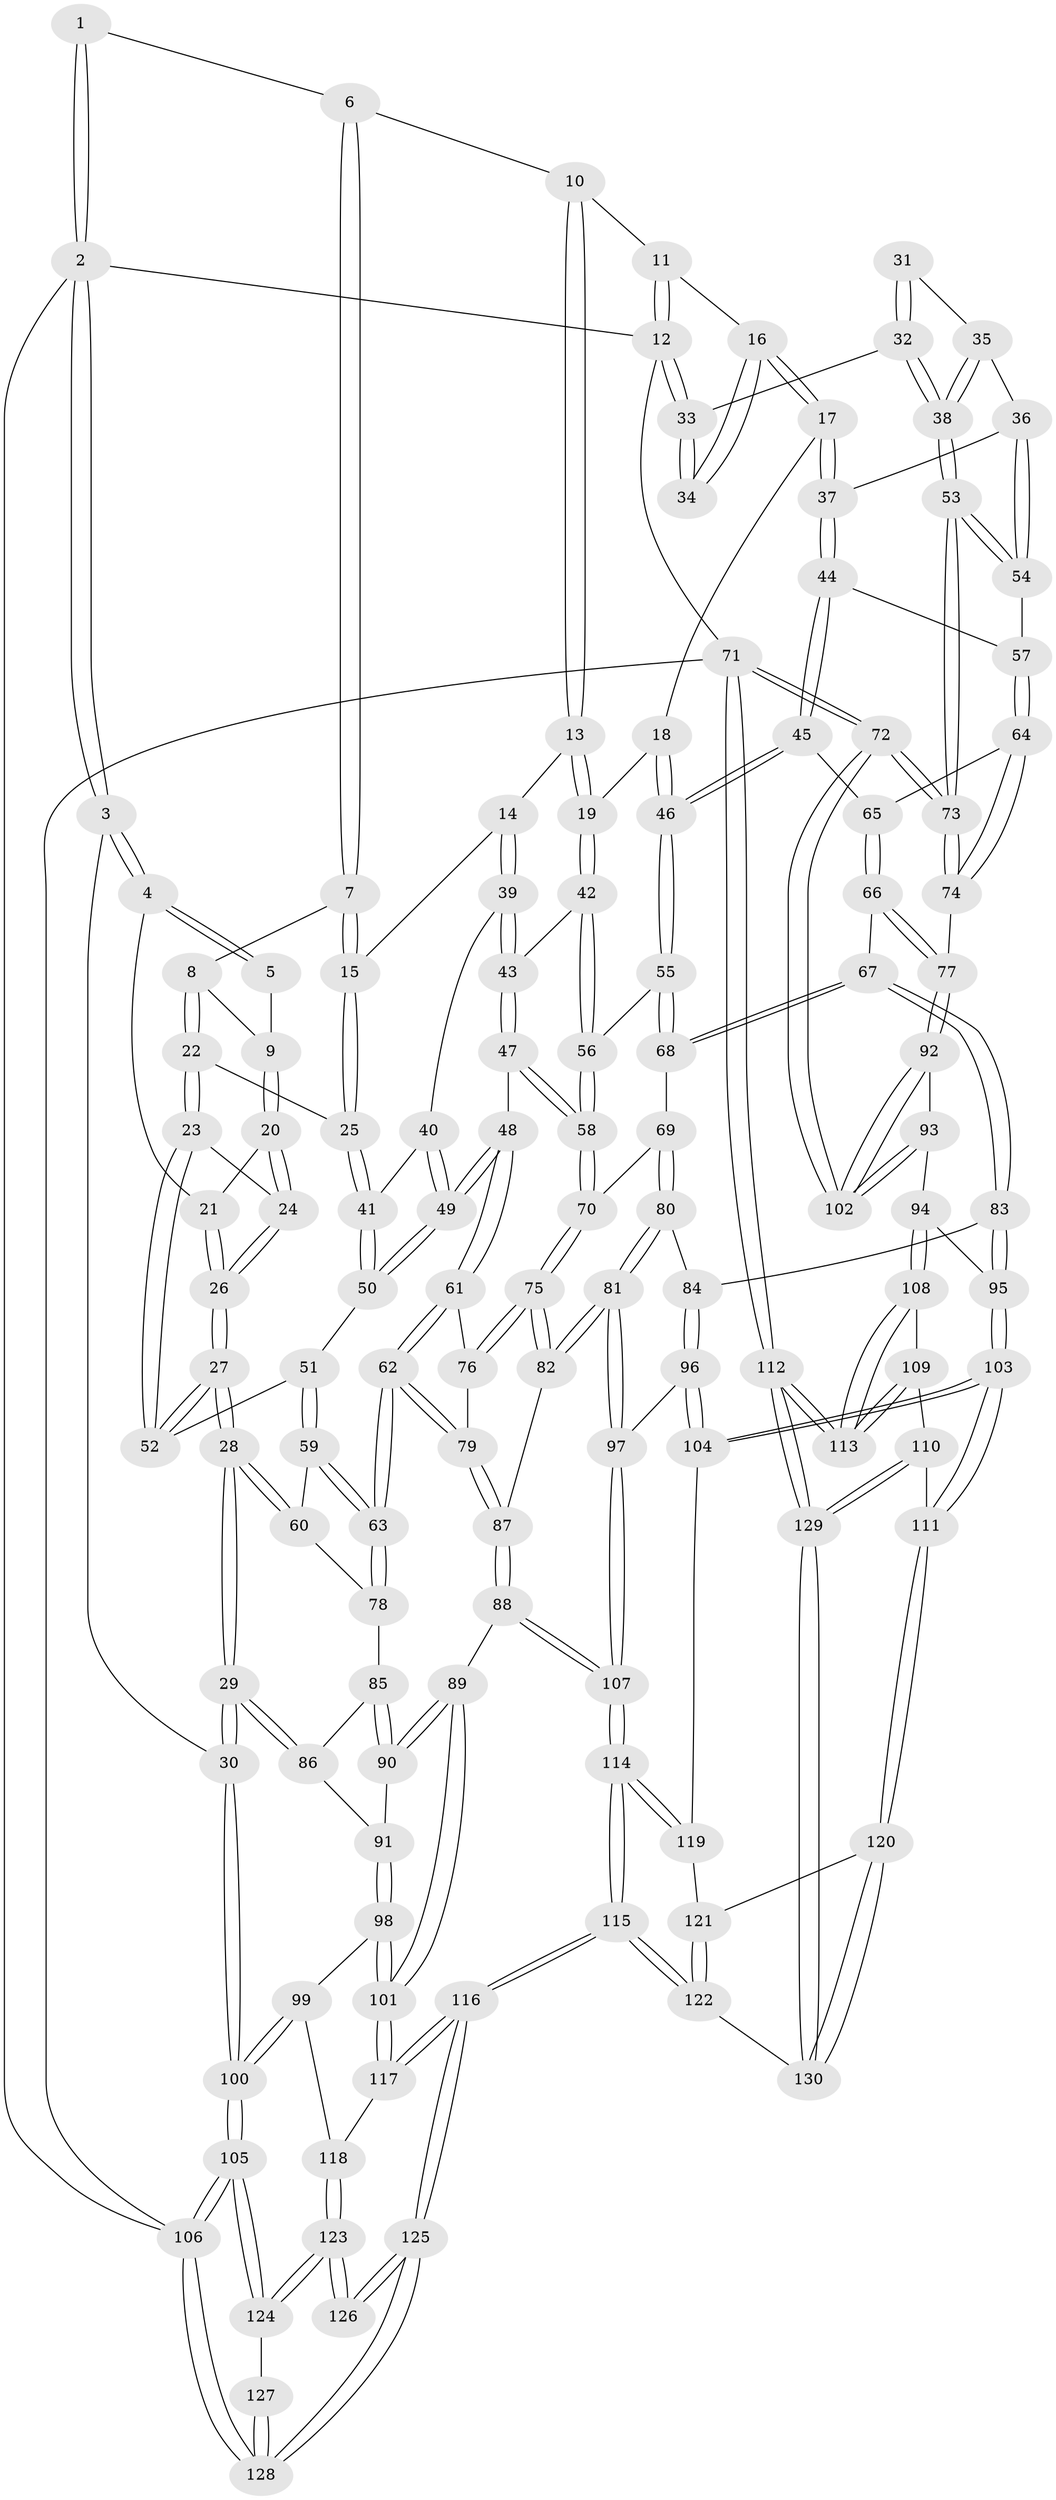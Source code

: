 // coarse degree distribution, {3: 0.18292682926829268, 6: 0.06097560975609756, 4: 0.36585365853658536, 5: 0.3780487804878049, 2: 0.012195121951219513}
// Generated by graph-tools (version 1.1) at 2025/52/02/27/25 19:52:38]
// undirected, 130 vertices, 322 edges
graph export_dot {
graph [start="1"]
  node [color=gray90,style=filled];
  1 [pos="+0.24132695068876328+0"];
  2 [pos="+0+0"];
  3 [pos="+0+0"];
  4 [pos="+0.06184536903071898+0.11431112071228554"];
  5 [pos="+0.17637875093366057+0.0033638296640543844"];
  6 [pos="+0.46371201790146116+0"];
  7 [pos="+0.34672031605904396+0.08453865084689777"];
  8 [pos="+0.20919619483562452+0.10619642663363214"];
  9 [pos="+0.20871032229578354+0.10598513984006842"];
  10 [pos="+0.46692411130889283+0"];
  11 [pos="+0.7659034605414271+0"];
  12 [pos="+1+0"];
  13 [pos="+0.5281134479851294+0.20011092500825703"];
  14 [pos="+0.44612997575127994+0.2347203843671287"];
  15 [pos="+0.344744200449874+0.10072028990422419"];
  16 [pos="+0.794004111758929+0.04108685935580477"];
  17 [pos="+0.7572738006920975+0.16550478311530167"];
  18 [pos="+0.7315773600623081+0.191209963789355"];
  19 [pos="+0.6007746816535007+0.2502712055082065"];
  20 [pos="+0.1431863238511653+0.14982431066942772"];
  21 [pos="+0.0623015408768138+0.1147835622789276"];
  22 [pos="+0.27546224003849185+0.25008165547077044"];
  23 [pos="+0.25216666700878826+0.2576078351954123"];
  24 [pos="+0.14666017806154683+0.15880458418307122"];
  25 [pos="+0.2789644624699543+0.24991593707405627"];
  26 [pos="+0.08634666830530714+0.33617024289175157"];
  27 [pos="+0.08517362896941369+0.3545628999413072"];
  28 [pos="+0+0.4564779884845346"];
  29 [pos="+0+0.45733070497639977"];
  30 [pos="+0+0.4715090232993412"];
  31 [pos="+0.9101404481727643+0.12121845121146553"];
  32 [pos="+1+0.11954424313584752"];
  33 [pos="+1+0.05000062953575692"];
  34 [pos="+0.8688570832894886+0.09105400507235697"];
  35 [pos="+0.9556844873464978+0.19585690306176942"];
  36 [pos="+0.9222441096665646+0.2896788736915693"];
  37 [pos="+0.887668823416724+0.2948623176738128"];
  38 [pos="+1+0.2018560373652417"];
  39 [pos="+0.40615921632224333+0.2715661034817539"];
  40 [pos="+0.39324202523047097+0.2759159899714075"];
  41 [pos="+0.29519265067321276+0.26019238794302074"];
  42 [pos="+0.5938875504006734+0.32593118170855945"];
  43 [pos="+0.4726467375929823+0.3452203679003328"];
  44 [pos="+0.8570694160226968+0.3562415054277513"];
  45 [pos="+0.8008414418228964+0.4072285413177839"];
  46 [pos="+0.7678162135457307+0.4102812574252939"];
  47 [pos="+0.4379160220180077+0.43459577495837065"];
  48 [pos="+0.4131936366740059+0.4430965742230846"];
  49 [pos="+0.39143870544871356+0.4216411356962343"];
  50 [pos="+0.31588289766150784+0.4027600890712882"];
  51 [pos="+0.28280284895581953+0.4216800868442932"];
  52 [pos="+0.15332526187159765+0.3319882415850648"];
  53 [pos="+1+0.36422848003170694"];
  54 [pos="+1+0.3661899554947207"];
  55 [pos="+0.7576776528721324+0.41684934335841417"];
  56 [pos="+0.6127917212845503+0.4018442201735403"];
  57 [pos="+0.9650254391885237+0.43246815404782274"];
  58 [pos="+0.5837144552252689+0.4495633635682707"];
  59 [pos="+0.2642986733742428+0.47176423494588143"];
  60 [pos="+0.15286604236808096+0.483766932544276"];
  61 [pos="+0.41138204528645383+0.4507783172440793"];
  62 [pos="+0.33309996751635096+0.5554130407385299"];
  63 [pos="+0.3171111071216392+0.550400187665363"];
  64 [pos="+0.9242977647673104+0.4813927437362435"];
  65 [pos="+0.8463134468134681+0.44900963130655014"];
  66 [pos="+0.8263424743499672+0.5997276189285421"];
  67 [pos="+0.7760400830467618+0.5950307116208953"];
  68 [pos="+0.7503741640116189+0.53877104646471"];
  69 [pos="+0.6082005430199359+0.5211597224293041"];
  70 [pos="+0.585488316889868+0.49972653888313606"];
  71 [pos="+1+1"];
  72 [pos="+1+0.9700163127719027"];
  73 [pos="+1+0.6027375686109474"];
  74 [pos="+0.9326701658240398+0.5802395008064812"];
  75 [pos="+0.5061665730052767+0.5810580899496542"];
  76 [pos="+0.4651649710845638+0.5390278832234078"];
  77 [pos="+0.8818070517570893+0.6172190826359815"];
  78 [pos="+0.25716242651739346+0.5733883465047478"];
  79 [pos="+0.3392134099680818+0.5659775326420345"];
  80 [pos="+0.6450648250649438+0.6176773637444637"];
  81 [pos="+0.5074661911570073+0.6964404752808272"];
  82 [pos="+0.48033414823465187+0.6725787845423005"];
  83 [pos="+0.7204549567339235+0.6483000089205884"];
  84 [pos="+0.6800707606568557+0.633229099475265"];
  85 [pos="+0.24682003613978798+0.5839780543298746"];
  86 [pos="+0.10811166801746686+0.5818904647479308"];
  87 [pos="+0.38595895625928645+0.6709373033941506"];
  88 [pos="+0.31932191069185684+0.7328969908463848"];
  89 [pos="+0.296294572655103+0.7419588424752955"];
  90 [pos="+0.22723334350198976+0.6636420793373372"];
  91 [pos="+0.15373317592508992+0.6477750571526142"];
  92 [pos="+0.8855322800372843+0.6479860374338928"];
  93 [pos="+0.8508413505489917+0.7478766250356421"];
  94 [pos="+0.8253138805759834+0.7732864392992941"];
  95 [pos="+0.713734337406502+0.7458661501297559"];
  96 [pos="+0.5504629989450586+0.7583602294455228"];
  97 [pos="+0.5255318084838926+0.7302874285974578"];
  98 [pos="+0.12413463433838026+0.7540576388509762"];
  99 [pos="+0.0961879804640604+0.772703091927174"];
  100 [pos="+0+0.7695148824613631"];
  101 [pos="+0.2848446582352093+0.7564896842528116"];
  102 [pos="+1+0.8215330449002612"];
  103 [pos="+0.6371574344111974+0.8133749968018231"];
  104 [pos="+0.5524025082350124+0.7607089083294611"];
  105 [pos="+0+0.8967867672648598"];
  106 [pos="+0+1"];
  107 [pos="+0.40971487748738+0.8358991268966846"];
  108 [pos="+0.8349967876673174+0.8129059829397106"];
  109 [pos="+0.7097886226909214+0.8910967149266877"];
  110 [pos="+0.6976561594358591+0.8840481730296929"];
  111 [pos="+0.6407815607334293+0.8375605432730604"];
  112 [pos="+1+1"];
  113 [pos="+1+1"];
  114 [pos="+0.4135274447462994+0.8597811743343416"];
  115 [pos="+0.37409268943150675+1"];
  116 [pos="+0.35876443022481785+1"];
  117 [pos="+0.2824298025874387+0.7678366009158568"];
  118 [pos="+0.16783157371734372+0.8754052889915075"];
  119 [pos="+0.5030465688288872+0.8291999907601649"];
  120 [pos="+0.5839253947918691+0.9243450389102243"];
  121 [pos="+0.4970880978977528+0.8534361707748903"];
  122 [pos="+0.40113038402230833+1"];
  123 [pos="+0.16773856005345814+0.8842608907991675"];
  124 [pos="+0+0.9072462243725605"];
  125 [pos="+0.3575595836569296+1"];
  126 [pos="+0.17192290708116906+0.8954559307088323"];
  127 [pos="+0.09499008127107883+0.940921214671701"];
  128 [pos="+0.2953686278580212+1"];
  129 [pos="+0.5987732160528261+1"];
  130 [pos="+0.43160635862199015+1"];
  1 -- 2;
  1 -- 2;
  1 -- 6;
  2 -- 3;
  2 -- 3;
  2 -- 12;
  2 -- 106;
  3 -- 4;
  3 -- 4;
  3 -- 30;
  4 -- 5;
  4 -- 5;
  4 -- 21;
  5 -- 9;
  6 -- 7;
  6 -- 7;
  6 -- 10;
  7 -- 8;
  7 -- 15;
  7 -- 15;
  8 -- 9;
  8 -- 22;
  8 -- 22;
  9 -- 20;
  9 -- 20;
  10 -- 11;
  10 -- 13;
  10 -- 13;
  11 -- 12;
  11 -- 12;
  11 -- 16;
  12 -- 33;
  12 -- 33;
  12 -- 71;
  13 -- 14;
  13 -- 19;
  13 -- 19;
  14 -- 15;
  14 -- 39;
  14 -- 39;
  15 -- 25;
  15 -- 25;
  16 -- 17;
  16 -- 17;
  16 -- 34;
  16 -- 34;
  17 -- 18;
  17 -- 37;
  17 -- 37;
  18 -- 19;
  18 -- 46;
  18 -- 46;
  19 -- 42;
  19 -- 42;
  20 -- 21;
  20 -- 24;
  20 -- 24;
  21 -- 26;
  21 -- 26;
  22 -- 23;
  22 -- 23;
  22 -- 25;
  23 -- 24;
  23 -- 52;
  23 -- 52;
  24 -- 26;
  24 -- 26;
  25 -- 41;
  25 -- 41;
  26 -- 27;
  26 -- 27;
  27 -- 28;
  27 -- 28;
  27 -- 52;
  27 -- 52;
  28 -- 29;
  28 -- 29;
  28 -- 60;
  28 -- 60;
  29 -- 30;
  29 -- 30;
  29 -- 86;
  29 -- 86;
  30 -- 100;
  30 -- 100;
  31 -- 32;
  31 -- 32;
  31 -- 35;
  32 -- 33;
  32 -- 38;
  32 -- 38;
  33 -- 34;
  33 -- 34;
  35 -- 36;
  35 -- 38;
  35 -- 38;
  36 -- 37;
  36 -- 54;
  36 -- 54;
  37 -- 44;
  37 -- 44;
  38 -- 53;
  38 -- 53;
  39 -- 40;
  39 -- 43;
  39 -- 43;
  40 -- 41;
  40 -- 49;
  40 -- 49;
  41 -- 50;
  41 -- 50;
  42 -- 43;
  42 -- 56;
  42 -- 56;
  43 -- 47;
  43 -- 47;
  44 -- 45;
  44 -- 45;
  44 -- 57;
  45 -- 46;
  45 -- 46;
  45 -- 65;
  46 -- 55;
  46 -- 55;
  47 -- 48;
  47 -- 58;
  47 -- 58;
  48 -- 49;
  48 -- 49;
  48 -- 61;
  48 -- 61;
  49 -- 50;
  49 -- 50;
  50 -- 51;
  51 -- 52;
  51 -- 59;
  51 -- 59;
  53 -- 54;
  53 -- 54;
  53 -- 73;
  53 -- 73;
  54 -- 57;
  55 -- 56;
  55 -- 68;
  55 -- 68;
  56 -- 58;
  56 -- 58;
  57 -- 64;
  57 -- 64;
  58 -- 70;
  58 -- 70;
  59 -- 60;
  59 -- 63;
  59 -- 63;
  60 -- 78;
  61 -- 62;
  61 -- 62;
  61 -- 76;
  62 -- 63;
  62 -- 63;
  62 -- 79;
  62 -- 79;
  63 -- 78;
  63 -- 78;
  64 -- 65;
  64 -- 74;
  64 -- 74;
  65 -- 66;
  65 -- 66;
  66 -- 67;
  66 -- 77;
  66 -- 77;
  67 -- 68;
  67 -- 68;
  67 -- 83;
  67 -- 83;
  68 -- 69;
  69 -- 70;
  69 -- 80;
  69 -- 80;
  70 -- 75;
  70 -- 75;
  71 -- 72;
  71 -- 72;
  71 -- 112;
  71 -- 112;
  71 -- 106;
  72 -- 73;
  72 -- 73;
  72 -- 102;
  72 -- 102;
  73 -- 74;
  73 -- 74;
  74 -- 77;
  75 -- 76;
  75 -- 76;
  75 -- 82;
  75 -- 82;
  76 -- 79;
  77 -- 92;
  77 -- 92;
  78 -- 85;
  79 -- 87;
  79 -- 87;
  80 -- 81;
  80 -- 81;
  80 -- 84;
  81 -- 82;
  81 -- 82;
  81 -- 97;
  81 -- 97;
  82 -- 87;
  83 -- 84;
  83 -- 95;
  83 -- 95;
  84 -- 96;
  84 -- 96;
  85 -- 86;
  85 -- 90;
  85 -- 90;
  86 -- 91;
  87 -- 88;
  87 -- 88;
  88 -- 89;
  88 -- 107;
  88 -- 107;
  89 -- 90;
  89 -- 90;
  89 -- 101;
  89 -- 101;
  90 -- 91;
  91 -- 98;
  91 -- 98;
  92 -- 93;
  92 -- 102;
  92 -- 102;
  93 -- 94;
  93 -- 102;
  93 -- 102;
  94 -- 95;
  94 -- 108;
  94 -- 108;
  95 -- 103;
  95 -- 103;
  96 -- 97;
  96 -- 104;
  96 -- 104;
  97 -- 107;
  97 -- 107;
  98 -- 99;
  98 -- 101;
  98 -- 101;
  99 -- 100;
  99 -- 100;
  99 -- 118;
  100 -- 105;
  100 -- 105;
  101 -- 117;
  101 -- 117;
  103 -- 104;
  103 -- 104;
  103 -- 111;
  103 -- 111;
  104 -- 119;
  105 -- 106;
  105 -- 106;
  105 -- 124;
  105 -- 124;
  106 -- 128;
  106 -- 128;
  107 -- 114;
  107 -- 114;
  108 -- 109;
  108 -- 113;
  108 -- 113;
  109 -- 110;
  109 -- 113;
  109 -- 113;
  110 -- 111;
  110 -- 129;
  110 -- 129;
  111 -- 120;
  111 -- 120;
  112 -- 113;
  112 -- 113;
  112 -- 129;
  112 -- 129;
  114 -- 115;
  114 -- 115;
  114 -- 119;
  114 -- 119;
  115 -- 116;
  115 -- 116;
  115 -- 122;
  115 -- 122;
  116 -- 117;
  116 -- 117;
  116 -- 125;
  116 -- 125;
  117 -- 118;
  118 -- 123;
  118 -- 123;
  119 -- 121;
  120 -- 121;
  120 -- 130;
  120 -- 130;
  121 -- 122;
  121 -- 122;
  122 -- 130;
  123 -- 124;
  123 -- 124;
  123 -- 126;
  123 -- 126;
  124 -- 127;
  125 -- 126;
  125 -- 126;
  125 -- 128;
  125 -- 128;
  127 -- 128;
  127 -- 128;
  129 -- 130;
  129 -- 130;
}
